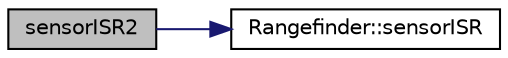 digraph "sensorISR2"
{
 // LATEX_PDF_SIZE
  edge [fontname="Helvetica",fontsize="10",labelfontname="Helvetica",labelfontsize="10"];
  node [fontname="Helvetica",fontsize="10",shape=record];
  rankdir="LR";
  Node1 [label="sensorISR2",height=0.2,width=0.4,color="black", fillcolor="grey75", style="filled", fontcolor="black",tooltip=" "];
  Node1 -> Node2 [color="midnightblue",fontsize="10",style="solid",fontname="Helvetica"];
  Node2 [label="Rangefinder::sensorISR",height=0.2,width=0.4,color="black", fillcolor="white", style="filled",URL="$classRangefinder.html#a4f24792c5c8c6fc8544275d1e74e087c",tooltip="The method called from the ISR indicating the echo pin changed state."];
}
